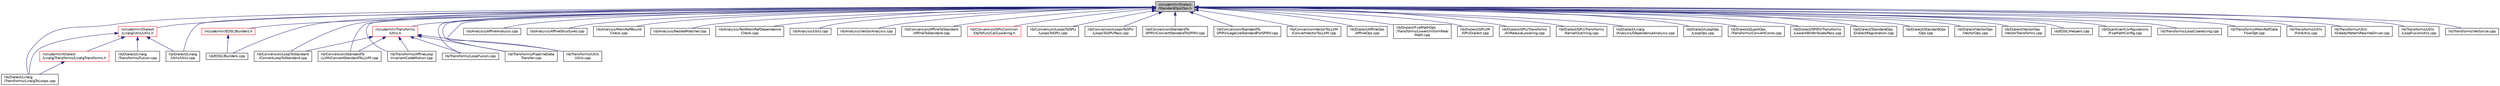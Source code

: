 digraph "include/mlir/Dialect/StandardOps/Ops.h"
{
  bgcolor="transparent";
  edge [fontname="Helvetica",fontsize="10",labelfontname="Helvetica",labelfontsize="10"];
  node [fontname="Helvetica",fontsize="10",shape=record];
  Node58 [label="include/mlir/Dialect\l/StandardOps/Ops.h",height=0.2,width=0.4,color="black", fillcolor="grey75", style="filled", fontcolor="black"];
  Node58 -> Node59 [dir="back",color="midnightblue",fontsize="10",style="solid",fontname="Helvetica"];
  Node59 [label="include/mlir/Dialect\l/Linalg/Utils/Utils.h",height=0.2,width=0.4,color="red",URL="$Dialect_2Linalg_2Utils_2Utils_8h.html"];
  Node59 -> Node60 [dir="back",color="midnightblue",fontsize="10",style="solid",fontname="Helvetica"];
  Node60 [label="include/mlir/Dialect\l/Linalg/Transforms/LinalgTransforms.h",height=0.2,width=0.4,color="red",URL="$LinalgTransforms_8h.html"];
  Node60 -> Node61 [dir="back",color="midnightblue",fontsize="10",style="solid",fontname="Helvetica"];
  Node61 [label="lib/Dialect/Linalg\l/Transforms/LinalgToLoops.cpp",height=0.2,width=0.4,color="black",URL="$LinalgToLoops_8cpp.html"];
  Node59 -> Node63 [dir="back",color="midnightblue",fontsize="10",style="solid",fontname="Helvetica"];
  Node63 [label="lib/Dialect/Linalg\l/Transforms/Fusion.cpp",height=0.2,width=0.4,color="black",URL="$Fusion_8cpp.html"];
  Node59 -> Node61 [dir="back",color="midnightblue",fontsize="10",style="solid",fontname="Helvetica"];
  Node59 -> Node66 [dir="back",color="midnightblue",fontsize="10",style="solid",fontname="Helvetica"];
  Node66 [label="lib/Dialect/Linalg\l/Utils/Utils.cpp",height=0.2,width=0.4,color="black",URL="$Dialect_2Linalg_2Utils_2Utils_8cpp.html"];
  Node58 -> Node67 [dir="back",color="midnightblue",fontsize="10",style="solid",fontname="Helvetica"];
  Node67 [label="include/mlir/EDSC/Builders.h",height=0.2,width=0.4,color="red",URL="$EDSC_2Builders_8h.html"];
  Node67 -> Node78 [dir="back",color="midnightblue",fontsize="10",style="solid",fontname="Helvetica"];
  Node78 [label="lib/EDSC/Builders.cpp",height=0.2,width=0.4,color="black",URL="$EDSC_2Builders_8cpp.html"];
  Node58 -> Node79 [dir="back",color="midnightblue",fontsize="10",style="solid",fontname="Helvetica"];
  Node79 [label="include/mlir/Transforms\l/Utils.h",height=0.2,width=0.4,color="red",URL="$Transforms_2Utils_8h.html"];
  Node79 -> Node80 [dir="back",color="midnightblue",fontsize="10",style="solid",fontname="Helvetica"];
  Node80 [label="lib/Conversion/LoopToStandard\l/ConvertLoopToStandard.cpp",height=0.2,width=0.4,color="black",URL="$ConvertLoopToStandard_8cpp.html"];
  Node79 -> Node81 [dir="back",color="midnightblue",fontsize="10",style="solid",fontname="Helvetica"];
  Node81 [label="lib/Conversion/StandardTo\lLLVM/ConvertStandardToLLVM.cpp",height=0.2,width=0.4,color="black",URL="$ConvertStandardToLLVM_8cpp.html"];
  Node79 -> Node83 [dir="back",color="midnightblue",fontsize="10",style="solid",fontname="Helvetica"];
  Node83 [label="lib/Transforms/AffineLoop\lInvariantCodeMotion.cpp",height=0.2,width=0.4,color="black",URL="$AffineLoopInvariantCodeMotion_8cpp.html"];
  Node79 -> Node86 [dir="back",color="midnightblue",fontsize="10",style="solid",fontname="Helvetica"];
  Node86 [label="lib/Transforms/LoopFusion.cpp",height=0.2,width=0.4,color="black",URL="$LoopFusion_8cpp.html"];
  Node79 -> Node88 [dir="back",color="midnightblue",fontsize="10",style="solid",fontname="Helvetica"];
  Node88 [label="lib/Transforms/PipelineData\lTransfer.cpp",height=0.2,width=0.4,color="black",URL="$PipelineDataTransfer_8cpp.html"];
  Node79 -> Node91 [dir="back",color="midnightblue",fontsize="10",style="solid",fontname="Helvetica"];
  Node91 [label="lib/Transforms/Utils\l/Utils.cpp",height=0.2,width=0.4,color="black",URL="$Transforms_2Utils_2Utils_8cpp.html"];
  Node58 -> Node92 [dir="back",color="midnightblue",fontsize="10",style="solid",fontname="Helvetica"];
  Node92 [label="lib/Analysis/AffineAnalysis.cpp",height=0.2,width=0.4,color="black",URL="$AffineAnalysis_8cpp.html"];
  Node58 -> Node93 [dir="back",color="midnightblue",fontsize="10",style="solid",fontname="Helvetica"];
  Node93 [label="lib/Analysis/AffineStructures.cpp",height=0.2,width=0.4,color="black",URL="$AffineStructures_8cpp.html"];
  Node58 -> Node94 [dir="back",color="midnightblue",fontsize="10",style="solid",fontname="Helvetica"];
  Node94 [label="lib/Analysis/MemRefBound\lCheck.cpp",height=0.2,width=0.4,color="black",URL="$MemRefBoundCheck_8cpp.html"];
  Node58 -> Node95 [dir="back",color="midnightblue",fontsize="10",style="solid",fontname="Helvetica"];
  Node95 [label="lib/Analysis/NestedMatcher.cpp",height=0.2,width=0.4,color="black",URL="$NestedMatcher_8cpp.html"];
  Node58 -> Node96 [dir="back",color="midnightblue",fontsize="10",style="solid",fontname="Helvetica"];
  Node96 [label="lib/Analysis/TestMemRefDependence\lCheck.cpp",height=0.2,width=0.4,color="black",URL="$TestMemRefDependenceCheck_8cpp.html"];
  Node58 -> Node97 [dir="back",color="midnightblue",fontsize="10",style="solid",fontname="Helvetica"];
  Node97 [label="lib/Analysis/Utils.cpp",height=0.2,width=0.4,color="black",URL="$Analysis_2Utils_8cpp.html"];
  Node58 -> Node98 [dir="back",color="midnightblue",fontsize="10",style="solid",fontname="Helvetica"];
  Node98 [label="lib/Analysis/VectorAnalysis.cpp",height=0.2,width=0.4,color="black",URL="$VectorAnalysis_8cpp.html"];
  Node58 -> Node99 [dir="back",color="midnightblue",fontsize="10",style="solid",fontname="Helvetica"];
  Node99 [label="lib/Conversion/AffineToStandard\l/AffineToStandard.cpp",height=0.2,width=0.4,color="black",URL="$AffineToStandard_8cpp.html"];
  Node58 -> Node100 [dir="back",color="midnightblue",fontsize="10",style="solid",fontname="Helvetica"];
  Node100 [label="lib/Conversion/GPUCommon\l/OpToFuncCallLowering.h",height=0.2,width=0.4,color="red",URL="$OpToFuncCallLowering_8h.html"];
  Node58 -> Node103 [dir="back",color="midnightblue",fontsize="10",style="solid",fontname="Helvetica"];
  Node103 [label="lib/Conversion/LoopsToGPU\l/LoopsToGPU.cpp",height=0.2,width=0.4,color="black",URL="$LoopsToGPU_8cpp.html"];
  Node58 -> Node104 [dir="back",color="midnightblue",fontsize="10",style="solid",fontname="Helvetica"];
  Node104 [label="lib/Conversion/LoopsToGPU\l/LoopsToGPUPass.cpp",height=0.2,width=0.4,color="black",URL="$LoopsToGPUPass_8cpp.html"];
  Node58 -> Node80 [dir="back",color="midnightblue",fontsize="10",style="solid",fontname="Helvetica"];
  Node58 -> Node81 [dir="back",color="midnightblue",fontsize="10",style="solid",fontname="Helvetica"];
  Node58 -> Node105 [dir="back",color="midnightblue",fontsize="10",style="solid",fontname="Helvetica"];
  Node105 [label="lib/Conversion/StandardTo\lSPIRV/ConvertStandardToSPIRV.cpp",height=0.2,width=0.4,color="black",URL="$ConvertStandardToSPIRV_8cpp.html"];
  Node58 -> Node106 [dir="back",color="midnightblue",fontsize="10",style="solid",fontname="Helvetica"];
  Node106 [label="lib/Conversion/StandardTo\lSPIRV/LegalizeStandardForSPIRV.cpp",height=0.2,width=0.4,color="black",URL="$LegalizeStandardForSPIRV_8cpp.html"];
  Node58 -> Node107 [dir="back",color="midnightblue",fontsize="10",style="solid",fontname="Helvetica"];
  Node107 [label="lib/Conversion/VectorToLLVM\l/ConvertVectorToLLVM.cpp",height=0.2,width=0.4,color="black",URL="$ConvertVectorToLLVM_8cpp.html"];
  Node58 -> Node108 [dir="back",color="midnightblue",fontsize="10",style="solid",fontname="Helvetica"];
  Node108 [label="lib/Dialect/AffineOps\l/AffineOps.cpp",height=0.2,width=0.4,color="black",URL="$AffineOps_8cpp.html"];
  Node58 -> Node109 [dir="back",color="midnightblue",fontsize="10",style="solid",fontname="Helvetica"];
  Node109 [label="lib/Dialect/FxpMathOps\l/Transforms/LowerUniformReal\lMath.cpp",height=0.2,width=0.4,color="black",URL="$LowerUniformRealMath_8cpp.html"];
  Node58 -> Node110 [dir="back",color="midnightblue",fontsize="10",style="solid",fontname="Helvetica"];
  Node110 [label="lib/Dialect/GPU/IR\l/GPUDialect.cpp",height=0.2,width=0.4,color="black",URL="$GPUDialect_8cpp.html"];
  Node58 -> Node111 [dir="back",color="midnightblue",fontsize="10",style="solid",fontname="Helvetica"];
  Node111 [label="lib/Dialect/GPU/Transforms\l/AllReduceLowering.cpp",height=0.2,width=0.4,color="black",URL="$AllReduceLowering_8cpp.html"];
  Node58 -> Node112 [dir="back",color="midnightblue",fontsize="10",style="solid",fontname="Helvetica"];
  Node112 [label="lib/Dialect/GPU/Transforms\l/KernelOutlining.cpp",height=0.2,width=0.4,color="black",URL="$KernelOutlining_8cpp.html"];
  Node58 -> Node113 [dir="back",color="midnightblue",fontsize="10",style="solid",fontname="Helvetica"];
  Node113 [label="lib/Dialect/Linalg\l/Analysis/DependenceAnalysis.cpp",height=0.2,width=0.4,color="black",URL="$DependenceAnalysis_8cpp.html"];
  Node58 -> Node61 [dir="back",color="midnightblue",fontsize="10",style="solid",fontname="Helvetica"];
  Node58 -> Node66 [dir="back",color="midnightblue",fontsize="10",style="solid",fontname="Helvetica"];
  Node58 -> Node114 [dir="back",color="midnightblue",fontsize="10",style="solid",fontname="Helvetica"];
  Node114 [label="lib/Dialect/LoopOps\l/LoopOps.cpp",height=0.2,width=0.4,color="black",URL="$LoopOps_8cpp.html"];
  Node58 -> Node115 [dir="back",color="midnightblue",fontsize="10",style="solid",fontname="Helvetica"];
  Node115 [label="lib/Dialect/QuantOps\l/Transforms/ConvertConst.cpp",height=0.2,width=0.4,color="black",URL="$ConvertConst_8cpp.html"];
  Node58 -> Node116 [dir="back",color="midnightblue",fontsize="10",style="solid",fontname="Helvetica"];
  Node116 [label="lib/Dialect/SPIRV/Transforms\l/LowerABIAttributesPass.cpp",height=0.2,width=0.4,color="black",URL="$LowerABIAttributesPass_8cpp.html"];
  Node58 -> Node117 [dir="back",color="midnightblue",fontsize="10",style="solid",fontname="Helvetica"];
  Node117 [label="lib/Dialect/StandardOps\l/DialectRegistration.cpp",height=0.2,width=0.4,color="black",URL="$StandardOps_2DialectRegistration_8cpp.html"];
  Node58 -> Node118 [dir="back",color="midnightblue",fontsize="10",style="solid",fontname="Helvetica"];
  Node118 [label="lib/Dialect/StandardOps\l/Ops.cpp",height=0.2,width=0.4,color="black",URL="$Ops_8cpp.html"];
  Node58 -> Node119 [dir="back",color="midnightblue",fontsize="10",style="solid",fontname="Helvetica"];
  Node119 [label="lib/Dialect/VectorOps\l/VectorOps.cpp",height=0.2,width=0.4,color="black",URL="$VectorOps_8cpp.html"];
  Node58 -> Node120 [dir="back",color="midnightblue",fontsize="10",style="solid",fontname="Helvetica"];
  Node120 [label="lib/Dialect/VectorOps\l/VectorTransforms.cpp",height=0.2,width=0.4,color="black",URL="$VectorTransforms_8cpp.html"];
  Node58 -> Node78 [dir="back",color="midnightblue",fontsize="10",style="solid",fontname="Helvetica"];
  Node58 -> Node74 [dir="back",color="midnightblue",fontsize="10",style="solid",fontname="Helvetica"];
  Node74 [label="lib/EDSC/Helpers.cpp",height=0.2,width=0.4,color="black",URL="$Helpers_8cpp.html"];
  Node58 -> Node121 [dir="back",color="midnightblue",fontsize="10",style="solid",fontname="Helvetica"];
  Node121 [label="lib/Quantizer/Configurations\l/FxpMathConfig.cpp",height=0.2,width=0.4,color="black",URL="$FxpMathConfig_8cpp.html"];
  Node58 -> Node83 [dir="back",color="midnightblue",fontsize="10",style="solid",fontname="Helvetica"];
  Node58 -> Node122 [dir="back",color="midnightblue",fontsize="10",style="solid",fontname="Helvetica"];
  Node122 [label="lib/Transforms/LoopCoalescing.cpp",height=0.2,width=0.4,color="black",URL="$LoopCoalescing_8cpp.html"];
  Node58 -> Node86 [dir="back",color="midnightblue",fontsize="10",style="solid",fontname="Helvetica"];
  Node58 -> Node123 [dir="back",color="midnightblue",fontsize="10",style="solid",fontname="Helvetica"];
  Node123 [label="lib/Transforms/MemRefData\lFlowOpt.cpp",height=0.2,width=0.4,color="black",URL="$MemRefDataFlowOpt_8cpp.html"];
  Node58 -> Node88 [dir="back",color="midnightblue",fontsize="10",style="solid",fontname="Helvetica"];
  Node58 -> Node124 [dir="back",color="midnightblue",fontsize="10",style="solid",fontname="Helvetica"];
  Node124 [label="lib/Transforms/Utils\l/FoldUtils.cpp",height=0.2,width=0.4,color="black",URL="$FoldUtils_8cpp.html"];
  Node58 -> Node125 [dir="back",color="midnightblue",fontsize="10",style="solid",fontname="Helvetica"];
  Node125 [label="lib/Transforms/Utils\l/GreedyPatternRewriteDriver.cpp",height=0.2,width=0.4,color="black",URL="$GreedyPatternRewriteDriver_8cpp.html"];
  Node58 -> Node126 [dir="back",color="midnightblue",fontsize="10",style="solid",fontname="Helvetica"];
  Node126 [label="lib/Transforms/Utils\l/LoopFusionUtils.cpp",height=0.2,width=0.4,color="black",URL="$LoopFusionUtils_8cpp.html"];
  Node58 -> Node91 [dir="back",color="midnightblue",fontsize="10",style="solid",fontname="Helvetica"];
  Node58 -> Node127 [dir="back",color="midnightblue",fontsize="10",style="solid",fontname="Helvetica"];
  Node127 [label="lib/Transforms/Vectorize.cpp",height=0.2,width=0.4,color="black",URL="$Vectorize_8cpp.html"];
}
